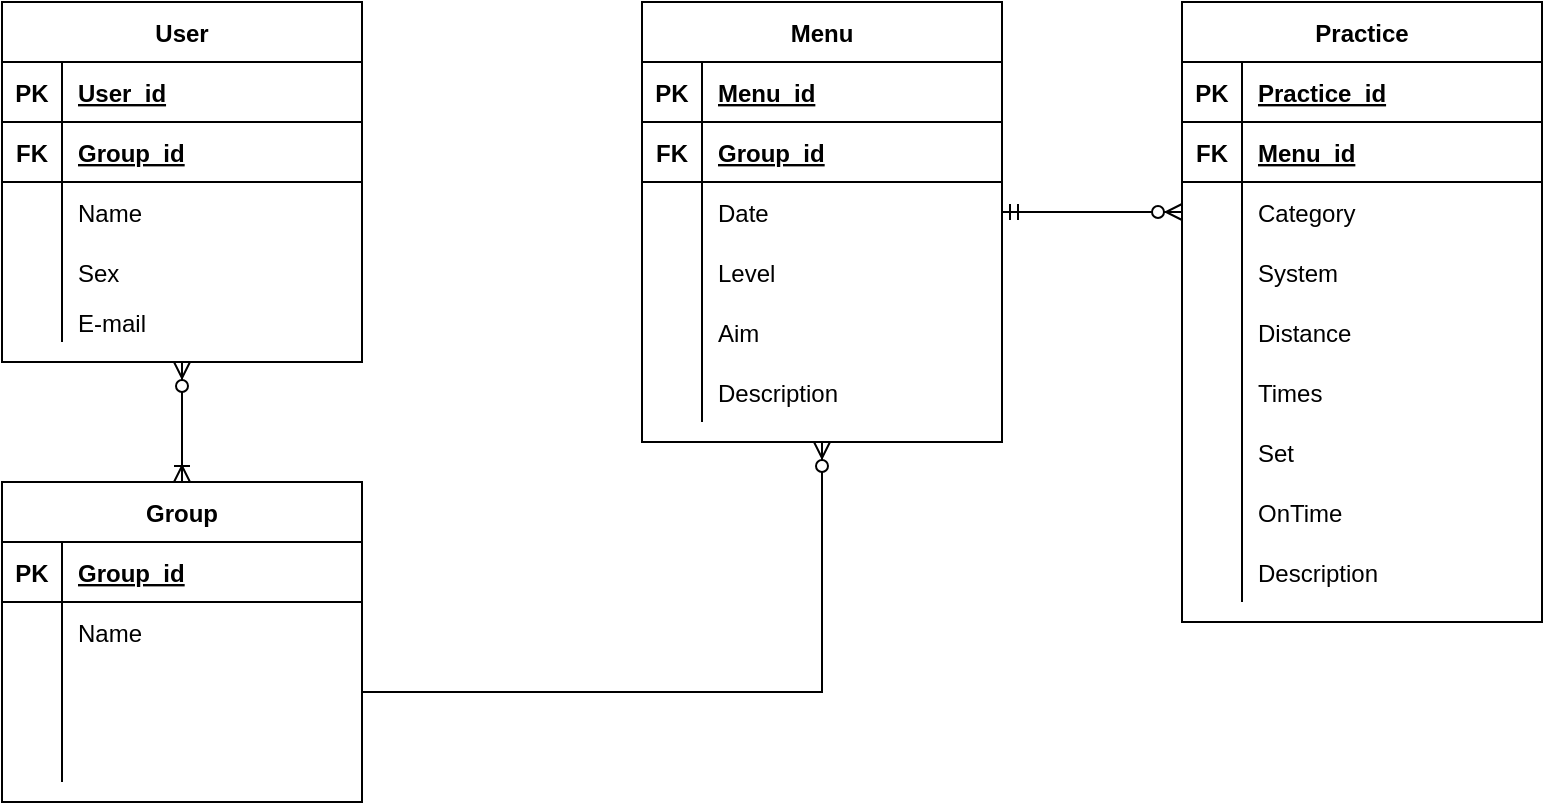 <mxfile>
    <diagram id="C5RBs43oDa-KdzZeNtuy" name="Page-1">
        <mxGraphModel dx="1592" dy="715" grid="1" gridSize="10" guides="1" tooltips="1" connect="1" arrows="1" fold="1" page="1" pageScale="1" pageWidth="827" pageHeight="1169" math="0" shadow="0">
            <root>
                <mxCell id="WIyWlLk6GJQsqaUBKTNV-0"/>
                <mxCell id="WIyWlLk6GJQsqaUBKTNV-1" parent="WIyWlLk6GJQsqaUBKTNV-0"/>
                <mxCell id="uHYNFPHBfb48LKpqUWFU-60" value="" style="fontSize=12;html=1;endArrow=ERzeroToMany;endFill=1;startArrow=ERoneToMany;rounded=0;exitX=0.5;exitY=0;exitDx=0;exitDy=0;startFill=0;" parent="WIyWlLk6GJQsqaUBKTNV-1" source="uHYNFPHBfb48LKpqUWFU-47" edge="1">
                    <mxGeometry width="100" height="100" relative="1" as="geometry">
                        <mxPoint x="200" y="360" as="sourcePoint"/>
                        <mxPoint x="130" y="340" as="targetPoint"/>
                    </mxGeometry>
                </mxCell>
                <mxCell id="uHYNFPHBfb48LKpqUWFU-46" value="" style="edgeStyle=entityRelationEdgeStyle;fontSize=12;html=1;endArrow=ERzeroToMany;startArrow=ERmandOne;rounded=0;entryX=0;entryY=0.5;entryDx=0;entryDy=0;exitX=1;exitY=0.5;exitDx=0;exitDy=0;" parent="WIyWlLk6GJQsqaUBKTNV-1" source="uHYNFPHBfb48LKpqUWFU-127" edge="1">
                    <mxGeometry width="100" height="100" relative="1" as="geometry">
                        <mxPoint x="530" y="265" as="sourcePoint"/>
                        <mxPoint x="630" y="265" as="targetPoint"/>
                    </mxGeometry>
                </mxCell>
                <mxCell id="uHYNFPHBfb48LKpqUWFU-47" value="Group" style="shape=table;startSize=30;container=1;collapsible=1;childLayout=tableLayout;fixedRows=1;rowLines=0;fontStyle=1;align=center;resizeLast=1;" parent="WIyWlLk6GJQsqaUBKTNV-1" vertex="1">
                    <mxGeometry x="40" y="400" width="180" height="160" as="geometry"/>
                </mxCell>
                <mxCell id="uHYNFPHBfb48LKpqUWFU-48" value="" style="shape=partialRectangle;collapsible=0;dropTarget=0;pointerEvents=0;fillColor=none;top=0;left=0;bottom=1;right=0;points=[[0,0.5],[1,0.5]];portConstraint=eastwest;" parent="uHYNFPHBfb48LKpqUWFU-47" vertex="1">
                    <mxGeometry y="30" width="180" height="30" as="geometry"/>
                </mxCell>
                <mxCell id="uHYNFPHBfb48LKpqUWFU-49" value="PK" style="shape=partialRectangle;connectable=0;fillColor=none;top=0;left=0;bottom=0;right=0;fontStyle=1;overflow=hidden;" parent="uHYNFPHBfb48LKpqUWFU-48" vertex="1">
                    <mxGeometry width="30" height="30" as="geometry"/>
                </mxCell>
                <mxCell id="uHYNFPHBfb48LKpqUWFU-50" value="Group_id" style="shape=partialRectangle;connectable=0;fillColor=none;top=0;left=0;bottom=0;right=0;align=left;spacingLeft=6;fontStyle=5;overflow=hidden;" parent="uHYNFPHBfb48LKpqUWFU-48" vertex="1">
                    <mxGeometry x="30" width="150" height="30" as="geometry"/>
                </mxCell>
                <mxCell id="uHYNFPHBfb48LKpqUWFU-51" value="" style="shape=partialRectangle;collapsible=0;dropTarget=0;pointerEvents=0;fillColor=none;top=0;left=0;bottom=0;right=0;points=[[0,0.5],[1,0.5]];portConstraint=eastwest;" parent="uHYNFPHBfb48LKpqUWFU-47" vertex="1">
                    <mxGeometry y="60" width="180" height="30" as="geometry"/>
                </mxCell>
                <mxCell id="uHYNFPHBfb48LKpqUWFU-52" value="" style="shape=partialRectangle;connectable=0;fillColor=none;top=0;left=0;bottom=0;right=0;editable=1;overflow=hidden;" parent="uHYNFPHBfb48LKpqUWFU-51" vertex="1">
                    <mxGeometry width="30" height="30" as="geometry"/>
                </mxCell>
                <mxCell id="uHYNFPHBfb48LKpqUWFU-53" value="Name" style="shape=partialRectangle;connectable=0;fillColor=none;top=0;left=0;bottom=0;right=0;align=left;spacingLeft=6;overflow=hidden;" parent="uHYNFPHBfb48LKpqUWFU-51" vertex="1">
                    <mxGeometry x="30" width="150" height="30" as="geometry"/>
                </mxCell>
                <mxCell id="uHYNFPHBfb48LKpqUWFU-54" value="" style="shape=partialRectangle;collapsible=0;dropTarget=0;pointerEvents=0;fillColor=none;top=0;left=0;bottom=0;right=0;points=[[0,0.5],[1,0.5]];portConstraint=eastwest;" parent="uHYNFPHBfb48LKpqUWFU-47" vertex="1">
                    <mxGeometry y="90" width="180" height="30" as="geometry"/>
                </mxCell>
                <mxCell id="uHYNFPHBfb48LKpqUWFU-55" value="" style="shape=partialRectangle;connectable=0;fillColor=none;top=0;left=0;bottom=0;right=0;editable=1;overflow=hidden;" parent="uHYNFPHBfb48LKpqUWFU-54" vertex="1">
                    <mxGeometry width="30" height="30" as="geometry"/>
                </mxCell>
                <mxCell id="uHYNFPHBfb48LKpqUWFU-56" value="" style="shape=partialRectangle;connectable=0;fillColor=none;top=0;left=0;bottom=0;right=0;align=left;spacingLeft=6;overflow=hidden;" parent="uHYNFPHBfb48LKpqUWFU-54" vertex="1">
                    <mxGeometry x="30" width="150" height="30" as="geometry"/>
                </mxCell>
                <mxCell id="uHYNFPHBfb48LKpqUWFU-57" value="" style="shape=partialRectangle;collapsible=0;dropTarget=0;pointerEvents=0;fillColor=none;top=0;left=0;bottom=0;right=0;points=[[0,0.5],[1,0.5]];portConstraint=eastwest;" parent="uHYNFPHBfb48LKpqUWFU-47" vertex="1">
                    <mxGeometry y="120" width="180" height="30" as="geometry"/>
                </mxCell>
                <mxCell id="uHYNFPHBfb48LKpqUWFU-58" value="" style="shape=partialRectangle;connectable=0;fillColor=none;top=0;left=0;bottom=0;right=0;editable=1;overflow=hidden;" parent="uHYNFPHBfb48LKpqUWFU-57" vertex="1">
                    <mxGeometry width="30" height="30" as="geometry"/>
                </mxCell>
                <mxCell id="uHYNFPHBfb48LKpqUWFU-59" value="" style="shape=partialRectangle;connectable=0;fillColor=none;top=0;left=0;bottom=0;right=0;align=left;spacingLeft=6;overflow=hidden;" parent="uHYNFPHBfb48LKpqUWFU-57" vertex="1">
                    <mxGeometry x="30" width="150" height="30" as="geometry"/>
                </mxCell>
                <mxCell id="uHYNFPHBfb48LKpqUWFU-94" value="User" style="shape=table;startSize=30;container=1;collapsible=1;childLayout=tableLayout;fixedRows=1;rowLines=0;fontStyle=1;align=center;resizeLast=1;" parent="WIyWlLk6GJQsqaUBKTNV-1" vertex="1">
                    <mxGeometry x="40" y="160" width="180" height="180" as="geometry"/>
                </mxCell>
                <mxCell id="uHYNFPHBfb48LKpqUWFU-95" value="" style="shape=partialRectangle;collapsible=0;dropTarget=0;pointerEvents=0;fillColor=none;top=0;left=0;bottom=1;right=0;points=[[0,0.5],[1,0.5]];portConstraint=eastwest;" parent="uHYNFPHBfb48LKpqUWFU-94" vertex="1">
                    <mxGeometry y="30" width="180" height="30" as="geometry"/>
                </mxCell>
                <mxCell id="uHYNFPHBfb48LKpqUWFU-96" value="PK" style="shape=partialRectangle;connectable=0;fillColor=none;top=0;left=0;bottom=0;right=0;fontStyle=1;overflow=hidden;" parent="uHYNFPHBfb48LKpqUWFU-95" vertex="1">
                    <mxGeometry width="30" height="30" as="geometry"/>
                </mxCell>
                <mxCell id="uHYNFPHBfb48LKpqUWFU-97" value="User_id" style="shape=partialRectangle;connectable=0;fillColor=none;top=0;left=0;bottom=0;right=0;align=left;spacingLeft=6;fontStyle=5;overflow=hidden;" parent="uHYNFPHBfb48LKpqUWFU-95" vertex="1">
                    <mxGeometry x="30" width="150" height="30" as="geometry"/>
                </mxCell>
                <mxCell id="uHYNFPHBfb48LKpqUWFU-107" style="shape=partialRectangle;collapsible=0;dropTarget=0;pointerEvents=0;fillColor=none;top=0;left=0;bottom=1;right=0;points=[[0,0.5],[1,0.5]];portConstraint=eastwest;" parent="uHYNFPHBfb48LKpqUWFU-94" vertex="1">
                    <mxGeometry y="60" width="180" height="30" as="geometry"/>
                </mxCell>
                <mxCell id="uHYNFPHBfb48LKpqUWFU-108" value="FK" style="shape=partialRectangle;connectable=0;fillColor=none;top=0;left=0;bottom=0;right=0;fontStyle=1;overflow=hidden;" parent="uHYNFPHBfb48LKpqUWFU-107" vertex="1">
                    <mxGeometry width="30" height="30" as="geometry"/>
                </mxCell>
                <mxCell id="uHYNFPHBfb48LKpqUWFU-109" value="Group_id" style="shape=partialRectangle;connectable=0;fillColor=none;top=0;left=0;bottom=0;right=0;align=left;spacingLeft=6;fontStyle=5;overflow=hidden;" parent="uHYNFPHBfb48LKpqUWFU-107" vertex="1">
                    <mxGeometry x="30" width="150" height="30" as="geometry"/>
                </mxCell>
                <mxCell id="uHYNFPHBfb48LKpqUWFU-98" value="" style="shape=partialRectangle;collapsible=0;dropTarget=0;pointerEvents=0;fillColor=none;top=0;left=0;bottom=0;right=0;points=[[0,0.5],[1,0.5]];portConstraint=eastwest;" parent="uHYNFPHBfb48LKpqUWFU-94" vertex="1">
                    <mxGeometry y="90" width="180" height="30" as="geometry"/>
                </mxCell>
                <mxCell id="uHYNFPHBfb48LKpqUWFU-99" value="" style="shape=partialRectangle;connectable=0;fillColor=none;top=0;left=0;bottom=0;right=0;editable=1;overflow=hidden;" parent="uHYNFPHBfb48LKpqUWFU-98" vertex="1">
                    <mxGeometry width="30" height="30" as="geometry"/>
                </mxCell>
                <mxCell id="uHYNFPHBfb48LKpqUWFU-100" value="Name" style="shape=partialRectangle;connectable=0;fillColor=none;top=0;left=0;bottom=0;right=0;align=left;spacingLeft=6;overflow=hidden;" parent="uHYNFPHBfb48LKpqUWFU-98" vertex="1">
                    <mxGeometry x="30" width="150" height="30" as="geometry"/>
                </mxCell>
                <mxCell id="uHYNFPHBfb48LKpqUWFU-101" value="" style="shape=partialRectangle;collapsible=0;dropTarget=0;pointerEvents=0;fillColor=none;top=0;left=0;bottom=0;right=0;points=[[0,0.5],[1,0.5]];portConstraint=eastwest;" parent="uHYNFPHBfb48LKpqUWFU-94" vertex="1">
                    <mxGeometry y="120" width="180" height="30" as="geometry"/>
                </mxCell>
                <mxCell id="uHYNFPHBfb48LKpqUWFU-102" value="" style="shape=partialRectangle;connectable=0;fillColor=none;top=0;left=0;bottom=0;right=0;editable=1;overflow=hidden;" parent="uHYNFPHBfb48LKpqUWFU-101" vertex="1">
                    <mxGeometry width="30" height="30" as="geometry"/>
                </mxCell>
                <mxCell id="uHYNFPHBfb48LKpqUWFU-103" value="Sex" style="shape=partialRectangle;connectable=0;fillColor=none;top=0;left=0;bottom=0;right=0;align=left;spacingLeft=6;overflow=hidden;" parent="uHYNFPHBfb48LKpqUWFU-101" vertex="1">
                    <mxGeometry x="30" width="150" height="30" as="geometry"/>
                </mxCell>
                <mxCell id="uHYNFPHBfb48LKpqUWFU-104" value="" style="shape=partialRectangle;collapsible=0;dropTarget=0;pointerEvents=0;fillColor=none;top=0;left=0;bottom=0;right=0;points=[[0,0.5],[1,0.5]];portConstraint=eastwest;" parent="uHYNFPHBfb48LKpqUWFU-94" vertex="1">
                    <mxGeometry y="150" width="180" height="20" as="geometry"/>
                </mxCell>
                <mxCell id="uHYNFPHBfb48LKpqUWFU-105" value="" style="shape=partialRectangle;connectable=0;fillColor=none;top=0;left=0;bottom=0;right=0;editable=1;overflow=hidden;" parent="uHYNFPHBfb48LKpqUWFU-104" vertex="1">
                    <mxGeometry width="30" height="20" as="geometry"/>
                </mxCell>
                <mxCell id="uHYNFPHBfb48LKpqUWFU-106" value="E-mail" style="shape=partialRectangle;connectable=0;fillColor=none;top=0;left=0;bottom=0;right=0;align=left;spacingLeft=6;overflow=hidden;" parent="uHYNFPHBfb48LKpqUWFU-104" vertex="1">
                    <mxGeometry x="30" width="150" height="20" as="geometry"/>
                </mxCell>
                <mxCell id="uHYNFPHBfb48LKpqUWFU-123" value="Menu" style="shape=table;startSize=30;container=1;collapsible=1;childLayout=tableLayout;fixedRows=1;rowLines=0;fontStyle=1;align=center;resizeLast=1;" parent="WIyWlLk6GJQsqaUBKTNV-1" vertex="1">
                    <mxGeometry x="360" y="160" width="180" height="220" as="geometry"/>
                </mxCell>
                <mxCell id="uHYNFPHBfb48LKpqUWFU-124" value="" style="shape=partialRectangle;collapsible=0;dropTarget=0;pointerEvents=0;fillColor=none;top=0;left=0;bottom=1;right=0;points=[[0,0.5],[1,0.5]];portConstraint=eastwest;" parent="uHYNFPHBfb48LKpqUWFU-123" vertex="1">
                    <mxGeometry y="30" width="180" height="30" as="geometry"/>
                </mxCell>
                <mxCell id="uHYNFPHBfb48LKpqUWFU-125" value="PK" style="shape=partialRectangle;connectable=0;fillColor=none;top=0;left=0;bottom=0;right=0;fontStyle=1;overflow=hidden;" parent="uHYNFPHBfb48LKpqUWFU-124" vertex="1">
                    <mxGeometry width="30" height="30" as="geometry"/>
                </mxCell>
                <mxCell id="uHYNFPHBfb48LKpqUWFU-126" value="Menu_id" style="shape=partialRectangle;connectable=0;fillColor=none;top=0;left=0;bottom=0;right=0;align=left;spacingLeft=6;fontStyle=5;overflow=hidden;" parent="uHYNFPHBfb48LKpqUWFU-124" vertex="1">
                    <mxGeometry x="30" width="150" height="30" as="geometry"/>
                </mxCell>
                <mxCell id="uHYNFPHBfb48LKpqUWFU-136" style="shape=partialRectangle;collapsible=0;dropTarget=0;pointerEvents=0;fillColor=none;top=0;left=0;bottom=1;right=0;points=[[0,0.5],[1,0.5]];portConstraint=eastwest;" parent="uHYNFPHBfb48LKpqUWFU-123" vertex="1">
                    <mxGeometry y="60" width="180" height="30" as="geometry"/>
                </mxCell>
                <mxCell id="uHYNFPHBfb48LKpqUWFU-137" value="FK" style="shape=partialRectangle;connectable=0;fillColor=none;top=0;left=0;bottom=0;right=0;fontStyle=1;overflow=hidden;" parent="uHYNFPHBfb48LKpqUWFU-136" vertex="1">
                    <mxGeometry width="30" height="30" as="geometry"/>
                </mxCell>
                <mxCell id="uHYNFPHBfb48LKpqUWFU-138" value="Group_id" style="shape=partialRectangle;connectable=0;fillColor=none;top=0;left=0;bottom=0;right=0;align=left;spacingLeft=6;fontStyle=5;overflow=hidden;" parent="uHYNFPHBfb48LKpqUWFU-136" vertex="1">
                    <mxGeometry x="30" width="150" height="30" as="geometry"/>
                </mxCell>
                <mxCell id="uHYNFPHBfb48LKpqUWFU-127" value="" style="shape=partialRectangle;collapsible=0;dropTarget=0;pointerEvents=0;fillColor=none;top=0;left=0;bottom=0;right=0;points=[[0,0.5],[1,0.5]];portConstraint=eastwest;" parent="uHYNFPHBfb48LKpqUWFU-123" vertex="1">
                    <mxGeometry y="90" width="180" height="30" as="geometry"/>
                </mxCell>
                <mxCell id="uHYNFPHBfb48LKpqUWFU-128" value="" style="shape=partialRectangle;connectable=0;fillColor=none;top=0;left=0;bottom=0;right=0;editable=1;overflow=hidden;" parent="uHYNFPHBfb48LKpqUWFU-127" vertex="1">
                    <mxGeometry width="30" height="30" as="geometry"/>
                </mxCell>
                <mxCell id="uHYNFPHBfb48LKpqUWFU-129" value="Date" style="shape=partialRectangle;connectable=0;fillColor=none;top=0;left=0;bottom=0;right=0;align=left;spacingLeft=6;overflow=hidden;" parent="uHYNFPHBfb48LKpqUWFU-127" vertex="1">
                    <mxGeometry x="30" width="150" height="30" as="geometry"/>
                </mxCell>
                <mxCell id="uHYNFPHBfb48LKpqUWFU-130" value="" style="shape=partialRectangle;collapsible=0;dropTarget=0;pointerEvents=0;fillColor=none;top=0;left=0;bottom=0;right=0;points=[[0,0.5],[1,0.5]];portConstraint=eastwest;" parent="uHYNFPHBfb48LKpqUWFU-123" vertex="1">
                    <mxGeometry y="120" width="180" height="30" as="geometry"/>
                </mxCell>
                <mxCell id="uHYNFPHBfb48LKpqUWFU-131" value="" style="shape=partialRectangle;connectable=0;fillColor=none;top=0;left=0;bottom=0;right=0;editable=1;overflow=hidden;" parent="uHYNFPHBfb48LKpqUWFU-130" vertex="1">
                    <mxGeometry width="30" height="30" as="geometry"/>
                </mxCell>
                <mxCell id="uHYNFPHBfb48LKpqUWFU-132" value="Level" style="shape=partialRectangle;connectable=0;fillColor=none;top=0;left=0;bottom=0;right=0;align=left;spacingLeft=6;overflow=hidden;" parent="uHYNFPHBfb48LKpqUWFU-130" vertex="1">
                    <mxGeometry x="30" width="150" height="30" as="geometry"/>
                </mxCell>
                <mxCell id="uHYNFPHBfb48LKpqUWFU-133" value="" style="shape=partialRectangle;collapsible=0;dropTarget=0;pointerEvents=0;fillColor=none;top=0;left=0;bottom=0;right=0;points=[[0,0.5],[1,0.5]];portConstraint=eastwest;" parent="uHYNFPHBfb48LKpqUWFU-123" vertex="1">
                    <mxGeometry y="150" width="180" height="30" as="geometry"/>
                </mxCell>
                <mxCell id="uHYNFPHBfb48LKpqUWFU-134" value="" style="shape=partialRectangle;connectable=0;fillColor=none;top=0;left=0;bottom=0;right=0;editable=1;overflow=hidden;" parent="uHYNFPHBfb48LKpqUWFU-133" vertex="1">
                    <mxGeometry width="30" height="30" as="geometry"/>
                </mxCell>
                <mxCell id="uHYNFPHBfb48LKpqUWFU-135" value="Aim" style="shape=partialRectangle;connectable=0;fillColor=none;top=0;left=0;bottom=0;right=0;align=left;spacingLeft=6;overflow=hidden;" parent="uHYNFPHBfb48LKpqUWFU-133" vertex="1">
                    <mxGeometry x="30" width="150" height="30" as="geometry"/>
                </mxCell>
                <mxCell id="uHYNFPHBfb48LKpqUWFU-142" style="shape=partialRectangle;collapsible=0;dropTarget=0;pointerEvents=0;fillColor=none;top=0;left=0;bottom=0;right=0;points=[[0,0.5],[1,0.5]];portConstraint=eastwest;" parent="uHYNFPHBfb48LKpqUWFU-123" vertex="1">
                    <mxGeometry y="180" width="180" height="30" as="geometry"/>
                </mxCell>
                <mxCell id="uHYNFPHBfb48LKpqUWFU-143" style="shape=partialRectangle;connectable=0;fillColor=none;top=0;left=0;bottom=0;right=0;editable=1;overflow=hidden;" parent="uHYNFPHBfb48LKpqUWFU-142" vertex="1">
                    <mxGeometry width="30" height="30" as="geometry"/>
                </mxCell>
                <mxCell id="uHYNFPHBfb48LKpqUWFU-144" value="Description" style="shape=partialRectangle;connectable=0;fillColor=none;top=0;left=0;bottom=0;right=0;align=left;spacingLeft=6;overflow=hidden;" parent="uHYNFPHBfb48LKpqUWFU-142" vertex="1">
                    <mxGeometry x="30" width="150" height="30" as="geometry"/>
                </mxCell>
                <mxCell id="uHYNFPHBfb48LKpqUWFU-149" value="" style="edgeStyle=orthogonalEdgeStyle;fontSize=12;html=1;endArrow=ERzeroToMany;endFill=1;rounded=0;exitX=1;exitY=0.5;exitDx=0;exitDy=0;entryX=0.5;entryY=1;entryDx=0;entryDy=0;" parent="WIyWlLk6GJQsqaUBKTNV-1" source="uHYNFPHBfb48LKpqUWFU-54" target="uHYNFPHBfb48LKpqUWFU-123" edge="1">
                    <mxGeometry width="100" height="100" relative="1" as="geometry">
                        <mxPoint x="420" y="400" as="sourcePoint"/>
                        <mxPoint x="520" y="300" as="targetPoint"/>
                    </mxGeometry>
                </mxCell>
                <mxCell id="uHYNFPHBfb48LKpqUWFU-150" value="Practice" style="shape=table;startSize=30;container=1;collapsible=1;childLayout=tableLayout;fixedRows=1;rowLines=0;fontStyle=1;align=center;resizeLast=1;" parent="WIyWlLk6GJQsqaUBKTNV-1" vertex="1">
                    <mxGeometry x="630" y="160" width="180" height="310" as="geometry"/>
                </mxCell>
                <mxCell id="uHYNFPHBfb48LKpqUWFU-151" value="" style="shape=partialRectangle;collapsible=0;dropTarget=0;pointerEvents=0;fillColor=none;top=0;left=0;bottom=1;right=0;points=[[0,0.5],[1,0.5]];portConstraint=eastwest;" parent="uHYNFPHBfb48LKpqUWFU-150" vertex="1">
                    <mxGeometry y="30" width="180" height="30" as="geometry"/>
                </mxCell>
                <mxCell id="uHYNFPHBfb48LKpqUWFU-152" value="PK" style="shape=partialRectangle;connectable=0;fillColor=none;top=0;left=0;bottom=0;right=0;fontStyle=1;overflow=hidden;" parent="uHYNFPHBfb48LKpqUWFU-151" vertex="1">
                    <mxGeometry width="30" height="30" as="geometry"/>
                </mxCell>
                <mxCell id="uHYNFPHBfb48LKpqUWFU-153" value="Practice_id" style="shape=partialRectangle;connectable=0;fillColor=none;top=0;left=0;bottom=0;right=0;align=left;spacingLeft=6;fontStyle=5;overflow=hidden;" parent="uHYNFPHBfb48LKpqUWFU-151" vertex="1">
                    <mxGeometry x="30" width="150" height="30" as="geometry"/>
                </mxCell>
                <mxCell id="uHYNFPHBfb48LKpqUWFU-181" style="shape=partialRectangle;collapsible=0;dropTarget=0;pointerEvents=0;fillColor=none;top=0;left=0;bottom=1;right=0;points=[[0,0.5],[1,0.5]];portConstraint=eastwest;" parent="uHYNFPHBfb48LKpqUWFU-150" vertex="1">
                    <mxGeometry y="60" width="180" height="30" as="geometry"/>
                </mxCell>
                <mxCell id="uHYNFPHBfb48LKpqUWFU-182" value="FK" style="shape=partialRectangle;connectable=0;fillColor=none;top=0;left=0;bottom=0;right=0;fontStyle=1;overflow=hidden;" parent="uHYNFPHBfb48LKpqUWFU-181" vertex="1">
                    <mxGeometry width="30" height="30" as="geometry"/>
                </mxCell>
                <mxCell id="uHYNFPHBfb48LKpqUWFU-183" value="Menu_id" style="shape=partialRectangle;connectable=0;fillColor=none;top=0;left=0;bottom=0;right=0;align=left;spacingLeft=6;fontStyle=5;overflow=hidden;" parent="uHYNFPHBfb48LKpqUWFU-181" vertex="1">
                    <mxGeometry x="30" width="150" height="30" as="geometry"/>
                </mxCell>
                <mxCell id="uHYNFPHBfb48LKpqUWFU-157" value="" style="shape=partialRectangle;collapsible=0;dropTarget=0;pointerEvents=0;fillColor=none;top=0;left=0;bottom=0;right=0;points=[[0,0.5],[1,0.5]];portConstraint=eastwest;" parent="uHYNFPHBfb48LKpqUWFU-150" vertex="1">
                    <mxGeometry y="90" width="180" height="30" as="geometry"/>
                </mxCell>
                <mxCell id="uHYNFPHBfb48LKpqUWFU-158" value="" style="shape=partialRectangle;connectable=0;fillColor=none;top=0;left=0;bottom=0;right=0;editable=1;overflow=hidden;" parent="uHYNFPHBfb48LKpqUWFU-157" vertex="1">
                    <mxGeometry width="30" height="30" as="geometry"/>
                </mxCell>
                <mxCell id="uHYNFPHBfb48LKpqUWFU-159" value="Category" style="shape=partialRectangle;connectable=0;fillColor=none;top=0;left=0;bottom=0;right=0;align=left;spacingLeft=6;overflow=hidden;" parent="uHYNFPHBfb48LKpqUWFU-157" vertex="1">
                    <mxGeometry x="30" width="150" height="30" as="geometry"/>
                </mxCell>
                <mxCell id="uHYNFPHBfb48LKpqUWFU-169" style="shape=partialRectangle;collapsible=0;dropTarget=0;pointerEvents=0;fillColor=none;top=0;left=0;bottom=0;right=0;points=[[0,0.5],[1,0.5]];portConstraint=eastwest;" parent="uHYNFPHBfb48LKpqUWFU-150" vertex="1">
                    <mxGeometry y="120" width="180" height="30" as="geometry"/>
                </mxCell>
                <mxCell id="uHYNFPHBfb48LKpqUWFU-170" style="shape=partialRectangle;connectable=0;fillColor=none;top=0;left=0;bottom=0;right=0;editable=1;overflow=hidden;" parent="uHYNFPHBfb48LKpqUWFU-169" vertex="1">
                    <mxGeometry width="30" height="30" as="geometry"/>
                </mxCell>
                <mxCell id="uHYNFPHBfb48LKpqUWFU-171" value="System" style="shape=partialRectangle;connectable=0;fillColor=none;top=0;left=0;bottom=0;right=0;align=left;spacingLeft=6;overflow=hidden;" parent="uHYNFPHBfb48LKpqUWFU-169" vertex="1">
                    <mxGeometry x="30" width="150" height="30" as="geometry"/>
                </mxCell>
                <mxCell id="uHYNFPHBfb48LKpqUWFU-166" style="shape=partialRectangle;collapsible=0;dropTarget=0;pointerEvents=0;fillColor=none;top=0;left=0;bottom=0;right=0;points=[[0,0.5],[1,0.5]];portConstraint=eastwest;" parent="uHYNFPHBfb48LKpqUWFU-150" vertex="1">
                    <mxGeometry y="150" width="180" height="30" as="geometry"/>
                </mxCell>
                <mxCell id="uHYNFPHBfb48LKpqUWFU-167" style="shape=partialRectangle;connectable=0;fillColor=none;top=0;left=0;bottom=0;right=0;editable=1;overflow=hidden;" parent="uHYNFPHBfb48LKpqUWFU-166" vertex="1">
                    <mxGeometry width="30" height="30" as="geometry"/>
                </mxCell>
                <mxCell id="uHYNFPHBfb48LKpqUWFU-168" value="Distance" style="shape=partialRectangle;connectable=0;fillColor=none;top=0;left=0;bottom=0;right=0;align=left;spacingLeft=6;overflow=hidden;" parent="uHYNFPHBfb48LKpqUWFU-166" vertex="1">
                    <mxGeometry x="30" width="150" height="30" as="geometry"/>
                </mxCell>
                <mxCell id="uHYNFPHBfb48LKpqUWFU-163" style="shape=partialRectangle;collapsible=0;dropTarget=0;pointerEvents=0;fillColor=none;top=0;left=0;bottom=0;right=0;points=[[0,0.5],[1,0.5]];portConstraint=eastwest;" parent="uHYNFPHBfb48LKpqUWFU-150" vertex="1">
                    <mxGeometry y="180" width="180" height="30" as="geometry"/>
                </mxCell>
                <mxCell id="uHYNFPHBfb48LKpqUWFU-164" style="shape=partialRectangle;connectable=0;fillColor=none;top=0;left=0;bottom=0;right=0;editable=1;overflow=hidden;" parent="uHYNFPHBfb48LKpqUWFU-163" vertex="1">
                    <mxGeometry width="30" height="30" as="geometry"/>
                </mxCell>
                <mxCell id="uHYNFPHBfb48LKpqUWFU-165" value="Times" style="shape=partialRectangle;connectable=0;fillColor=none;top=0;left=0;bottom=0;right=0;align=left;spacingLeft=6;overflow=hidden;" parent="uHYNFPHBfb48LKpqUWFU-163" vertex="1">
                    <mxGeometry x="30" width="150" height="30" as="geometry"/>
                </mxCell>
                <mxCell id="uHYNFPHBfb48LKpqUWFU-175" style="shape=partialRectangle;collapsible=0;dropTarget=0;pointerEvents=0;fillColor=none;top=0;left=0;bottom=0;right=0;points=[[0,0.5],[1,0.5]];portConstraint=eastwest;" parent="uHYNFPHBfb48LKpqUWFU-150" vertex="1">
                    <mxGeometry y="210" width="180" height="30" as="geometry"/>
                </mxCell>
                <mxCell id="uHYNFPHBfb48LKpqUWFU-176" style="shape=partialRectangle;connectable=0;fillColor=none;top=0;left=0;bottom=0;right=0;editable=1;overflow=hidden;" parent="uHYNFPHBfb48LKpqUWFU-175" vertex="1">
                    <mxGeometry width="30" height="30" as="geometry"/>
                </mxCell>
                <mxCell id="uHYNFPHBfb48LKpqUWFU-177" value="Set" style="shape=partialRectangle;connectable=0;fillColor=none;top=0;left=0;bottom=0;right=0;align=left;spacingLeft=6;overflow=hidden;" parent="uHYNFPHBfb48LKpqUWFU-175" vertex="1">
                    <mxGeometry x="30" width="150" height="30" as="geometry"/>
                </mxCell>
                <mxCell id="uHYNFPHBfb48LKpqUWFU-172" style="shape=partialRectangle;collapsible=0;dropTarget=0;pointerEvents=0;fillColor=none;top=0;left=0;bottom=0;right=0;points=[[0,0.5],[1,0.5]];portConstraint=eastwest;" parent="uHYNFPHBfb48LKpqUWFU-150" vertex="1">
                    <mxGeometry y="240" width="180" height="30" as="geometry"/>
                </mxCell>
                <mxCell id="uHYNFPHBfb48LKpqUWFU-173" style="shape=partialRectangle;connectable=0;fillColor=none;top=0;left=0;bottom=0;right=0;editable=1;overflow=hidden;" parent="uHYNFPHBfb48LKpqUWFU-172" vertex="1">
                    <mxGeometry width="30" height="30" as="geometry"/>
                </mxCell>
                <mxCell id="uHYNFPHBfb48LKpqUWFU-174" value="OnTime" style="shape=partialRectangle;connectable=0;fillColor=none;top=0;left=0;bottom=0;right=0;align=left;spacingLeft=6;overflow=hidden;" parent="uHYNFPHBfb48LKpqUWFU-172" vertex="1">
                    <mxGeometry x="30" width="150" height="30" as="geometry"/>
                </mxCell>
                <mxCell id="uHYNFPHBfb48LKpqUWFU-160" value="" style="shape=partialRectangle;collapsible=0;dropTarget=0;pointerEvents=0;fillColor=none;top=0;left=0;bottom=0;right=0;points=[[0,0.5],[1,0.5]];portConstraint=eastwest;" parent="uHYNFPHBfb48LKpqUWFU-150" vertex="1">
                    <mxGeometry y="270" width="180" height="30" as="geometry"/>
                </mxCell>
                <mxCell id="uHYNFPHBfb48LKpqUWFU-161" value="" style="shape=partialRectangle;connectable=0;fillColor=none;top=0;left=0;bottom=0;right=0;editable=1;overflow=hidden;" parent="uHYNFPHBfb48LKpqUWFU-160" vertex="1">
                    <mxGeometry width="30" height="30" as="geometry"/>
                </mxCell>
                <mxCell id="uHYNFPHBfb48LKpqUWFU-162" value="Description" style="shape=partialRectangle;connectable=0;fillColor=none;top=0;left=0;bottom=0;right=0;align=left;spacingLeft=6;overflow=hidden;" parent="uHYNFPHBfb48LKpqUWFU-160" vertex="1">
                    <mxGeometry x="30" width="150" height="30" as="geometry"/>
                </mxCell>
            </root>
        </mxGraphModel>
    </diagram>
</mxfile>